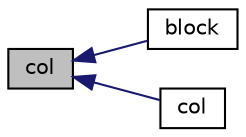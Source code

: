 digraph "col"
{
  bgcolor="transparent";
  edge [fontname="Helvetica",fontsize="10",labelfontname="Helvetica",labelfontsize="10"];
  node [fontname="Helvetica",fontsize="10",shape=record];
  rankdir="LR";
  Node1 [label="col",height=0.2,width=0.4,color="black", fillcolor="grey75", style="filled", fontcolor="black"];
  Node1 -> Node2 [dir="back",color="midnightblue",fontsize="10",style="solid",fontname="Helvetica"];
  Node2 [label="block",height=0.2,width=0.4,color="black",URL="$a01469.html#a15d9289512b94eae07ed668267e9e380"];
  Node1 -> Node3 [dir="back",color="midnightblue",fontsize="10",style="solid",fontname="Helvetica"];
  Node3 [label="col",height=0.2,width=0.4,color="black",URL="$a01469.html#a46cb970abcee094129765f38a1417e40"];
}
